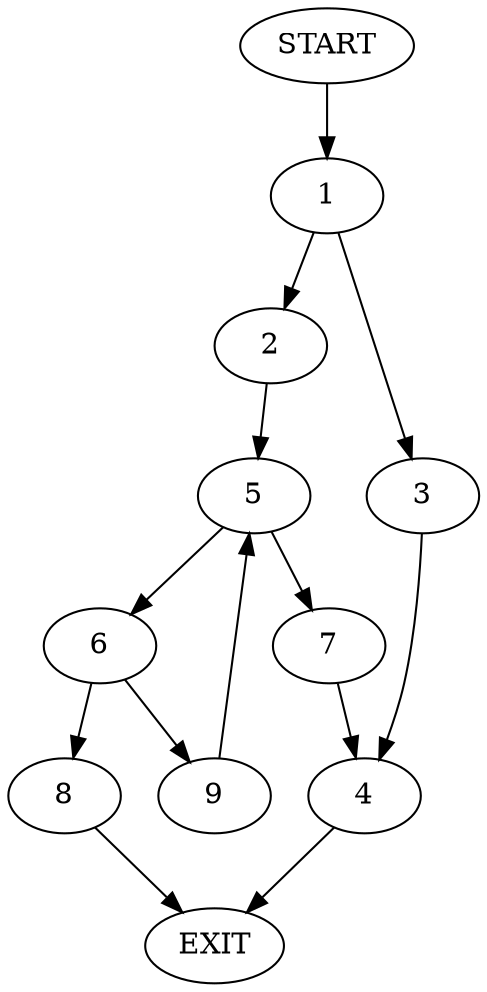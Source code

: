 digraph {
0 [label="START"]
10 [label="EXIT"]
0 -> 1
1 -> 2
1 -> 3
3 -> 4
2 -> 5
5 -> 6
5 -> 7
7 -> 4
6 -> 8
6 -> 9
8 -> 10
9 -> 5
4 -> 10
}
